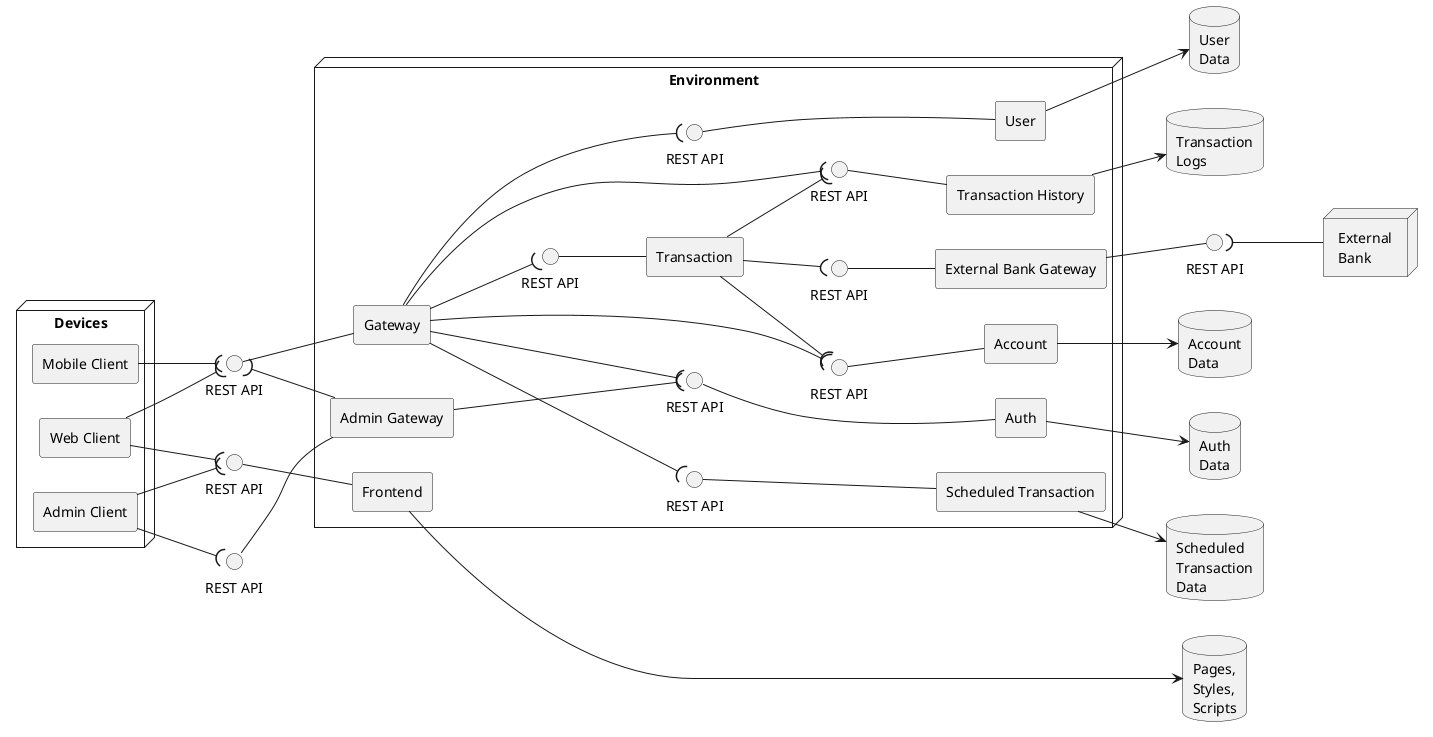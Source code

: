 @startuml
left to right direction

node Devices {
    rectangle "Admin Client" as dac
    rectangle "Web Client" as dwc
    rectangle "Mobile Client" as dmc
}

interface "REST API" as efapi
interface "REST API" as eagapi
interface "REST API" as egapi

node Environment {
    rectangle "Frontend" as ef
    rectangle "Admin Gateway" as eag
    rectangle "Gateway" as eg
    rectangle "Auth" as ea
    rectangle "User" as eu
    rectangle "External Bank Gateway" as eebg
    rectangle "Transaction" as et
    rectangle "Transaction History" as eth
    rectangle "Account" as eac
    rectangle "Scheduled Transaction" as est

    interface "REST API" as eeaapi
    interface "REST API" as eeuapi
    interface "REST API" as eeebgapi
    interface "REST API" as eetapi
    interface "REST API" as eethapi
    interface "REST API" as eeacapi
    interface "REST API" as eestapi
}

database "Pages,\nStyles,\nScripts" as dpss
database "Auth\nData" as dad
database "User\nData" as dud
database "Transaction\nLogs" as dtl
database "Account\nData" as dacd
database "Scheduled\nTransaction\nData" as dstd
node "External\nBank" as eb
interface "REST API" as ebgapi

ebgapi )-- eb
eebg -- ebgapi

dac --( efapi
dac --( eagapi

dwc --( efapi
dwc --( egapi

dmc --( egapi

efapi -- ef
eagapi -- eag
egapi -- eg

eeaapi --- ea
eeuapi --- eu
eeebgapi -- eebg
eetapi -- et
eethapi -- eth
eeacapi -- eac
eestapi --- est

eag ---( eeaapi
eag ---( egapi
eg ---( eeaapi
eg ---( eeuapi
eg --( eetapi
eg --( eethapi
eg ---( eeacapi
eg ---( eestapi

et --( eeebgapi
et --( eethapi
et --( eeacapi

ef ------> dpss
ea --> dad
eu --> dud
eth --> dtl
eac --> dacd
est --> dstd

@enduml